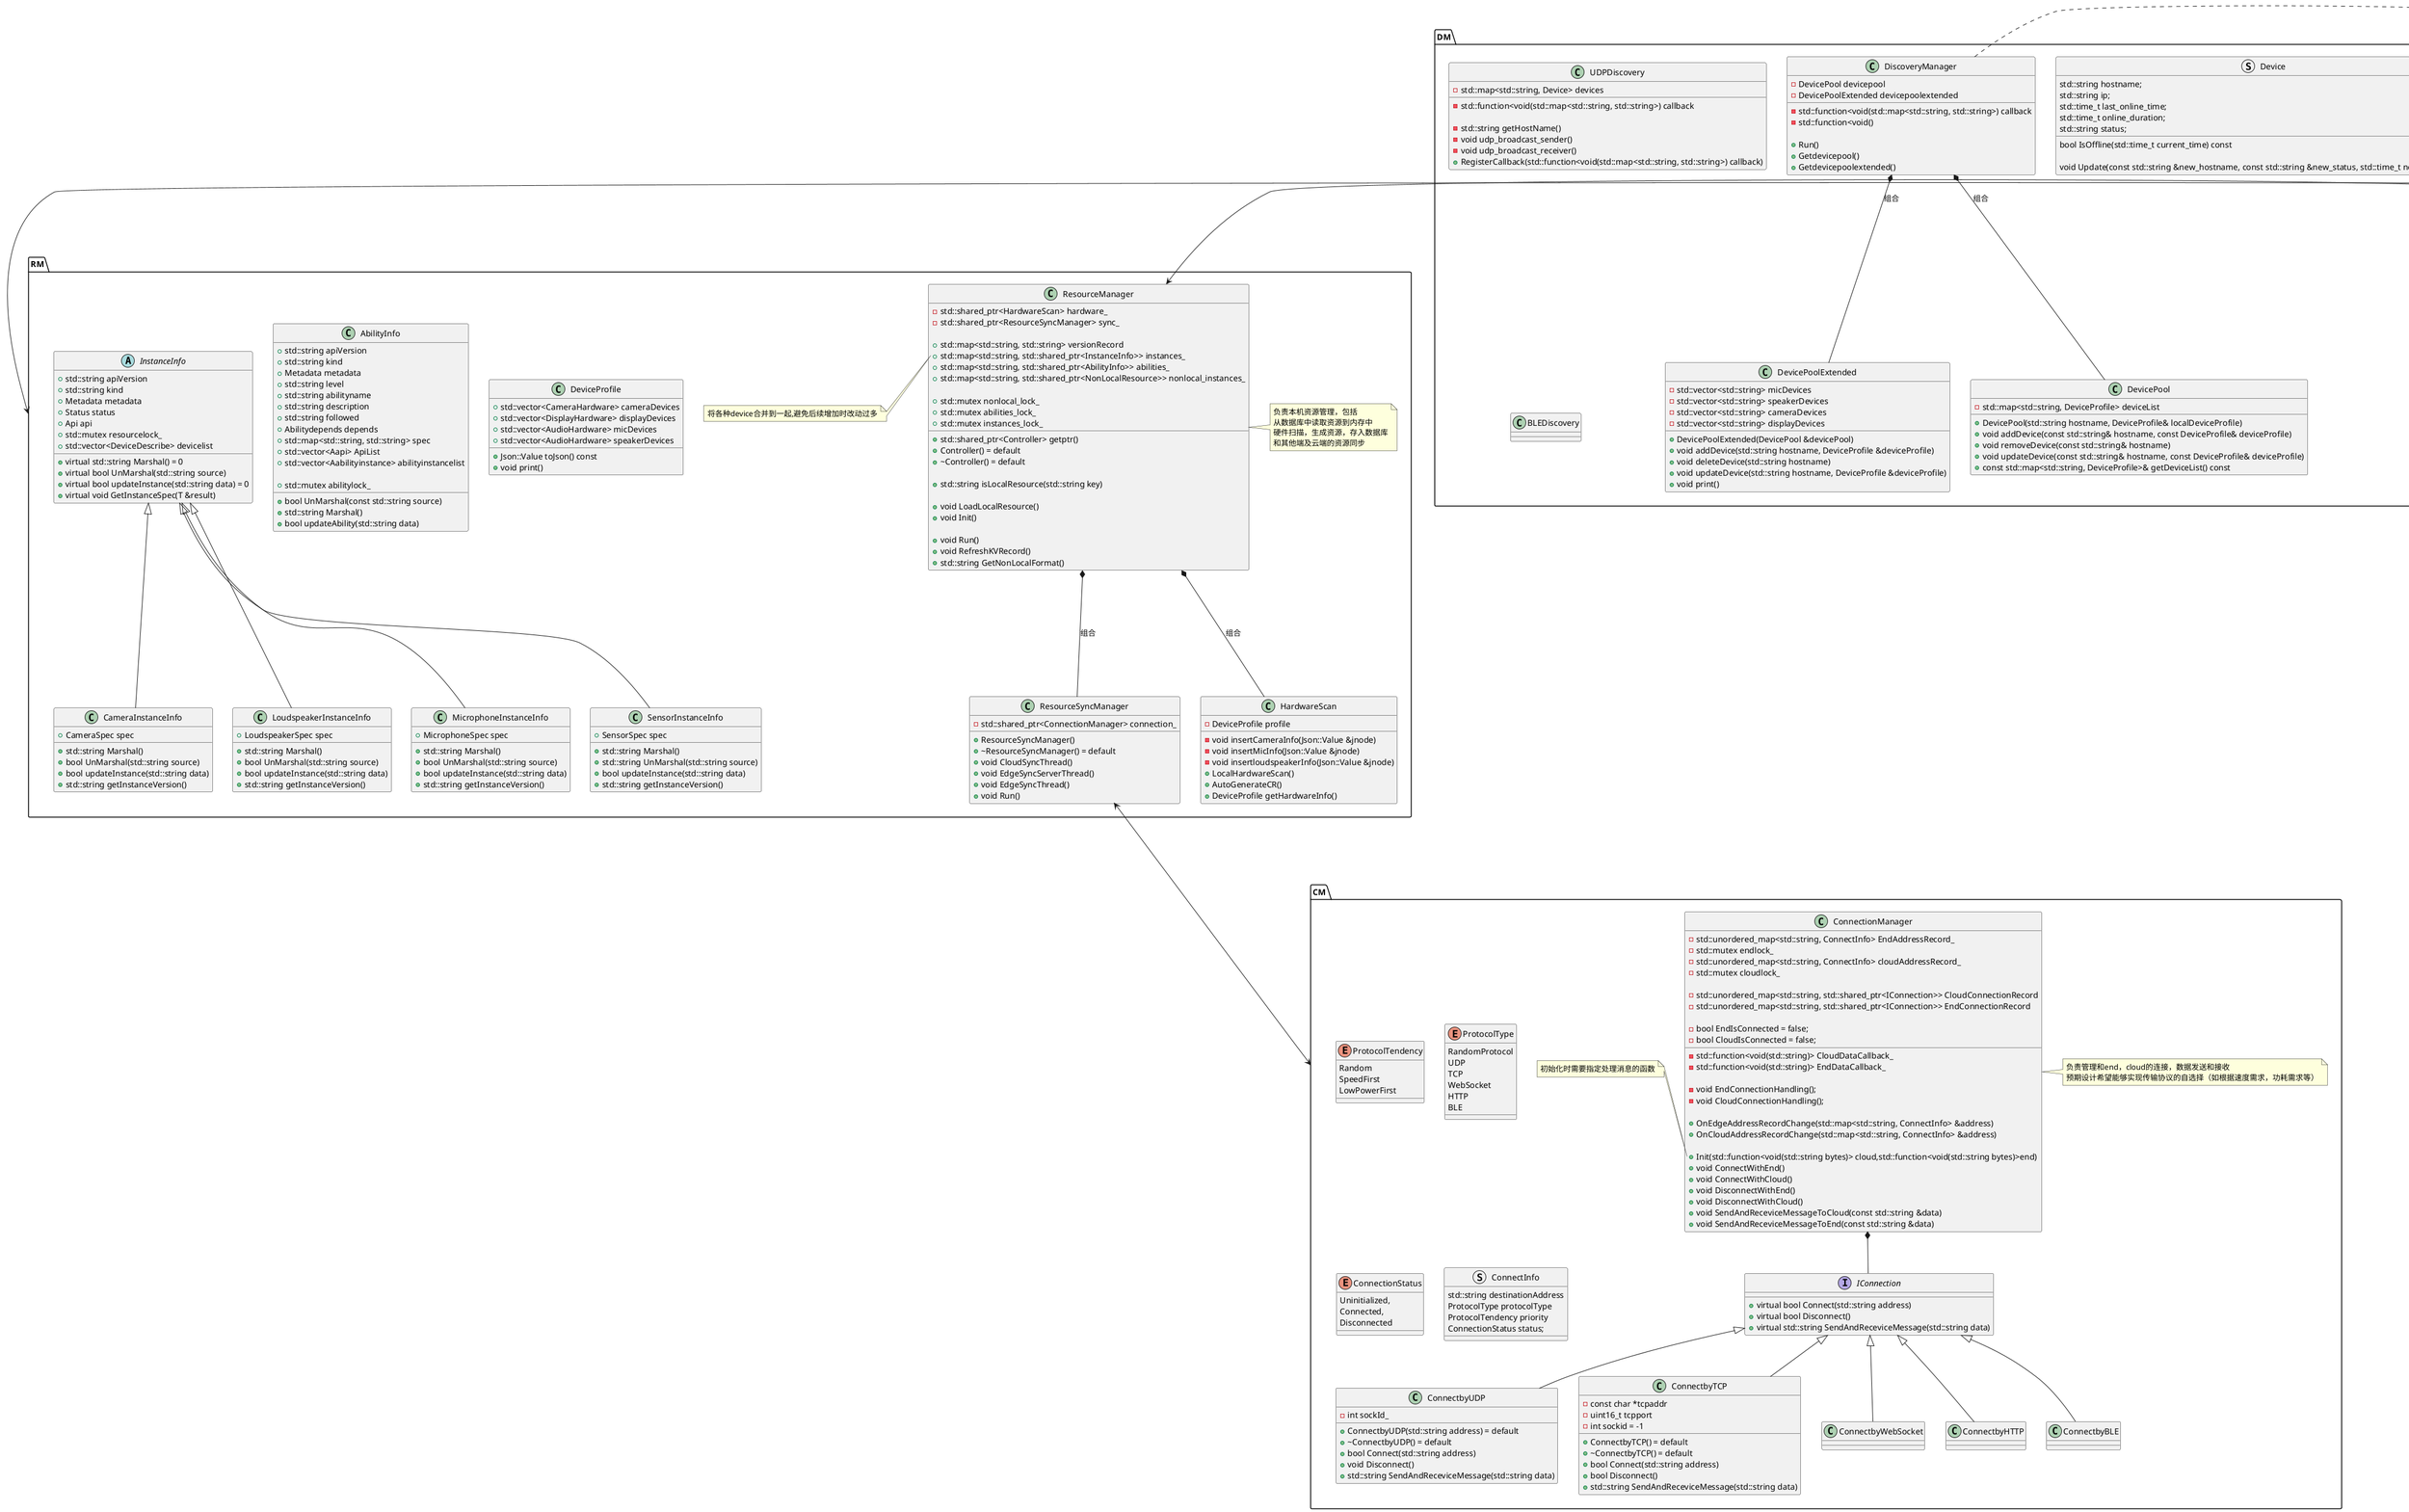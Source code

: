 @startuml 设计

namespace DM {
    class DiscoveryManager {
        -DevicePool devicepool
        -DevicePoolExtended devicepoolextended

        -std::function<void(std::map<std::string, std::string>) callback
        -std::function<void()

        +Run()
        +Getdevicepool()
        +Getdevicepoolextended()
    }
    class UDPDiscovery {
        -std::map<std::string, Device> devices
        -std::function<void(std::map<std::string, std::string>) callback

        -std::string getHostName()
        -void udp_broadcast_sender()
        -void udp_broadcast_receiver()
        +RegisterCallback(std::function<void(std::map<std::string, std::string>) callback)


    }
    struct Device
    {
        std::string hostname;
        std::string ip;
        std::time_t last_online_time;
        std::time_t online_duration;
        std::string status;

        bool IsOffline(std::time_t current_time) const

        void Update(const std::string &new_hostname, const std::string &new_status, std::time_t new_timestamp)
    }
    class BLEDiscovery {

    }


    class DevicePool {
        -std::map<std::string, DeviceProfile> deviceList

        +DevicePool(std::string hostname, DeviceProfile& localDeviceProfile)
        +void addDevice(const std::string& hostname, const DeviceProfile& deviceProfile)
        +void removeDevice(const std::string& hostname)
        +void updateDevice(const std::string& hostname, const DeviceProfile& deviceProfile)
        +const std::map<std::string, DeviceProfile>& getDeviceList() const
    }

    class DevicePoolExtended {
        -std::vector<std::string> micDevices
        -std::vector<std::string> speakerDevices
        -std::vector<std::string> cameraDevices
        -std::vector<std::string> displayDevices

        +DevicePoolExtended(DevicePool &devicePool)
        +void addDevice(std::string hostname, DeviceProfile &deviceProfile)
        +void deleteDevice(std::string hostname)
        +void updateDevice(std::string hostname, DeviceProfile &deviceProfile)
        +void print()
    }

    DiscoveryManager *-- DevicePool : 组合
    DiscoveryManager *-- DevicePoolExtended : 组合

    note right of DiscoveryManager
    负责设备发现
    end note
}




namespace RM {
    class ResourceManager {
        -std::shared_ptr<HardwareScan> hardware_
        -std::shared_ptr<ResourceSyncManager> sync_

        +std::map<std::string, std::string> versionRecord
        +std::map<std::string, std::shared_ptr<InstanceInfo>> instances_
        +std::map<std::string, std::shared_ptr<AbilityInfo>> abilities_
        +std::map<std::string, std::shared_ptr<NonLocalResource>> nonlocal_instances_

        +std::mutex nonlocal_lock_
        +std::mutex abilities_lock_
        +std::mutex instances_lock_


        +std::shared_ptr<Controller> getptr()
        +Controller() = default
        +~Controller() = default

        +std::string isLocalResource(std::string key)

        +void LoadLocalResource()
        +void Init()

        +void Run()
        +void RefreshKVRecord()
        +std::string GetNonLocalFormat()
    }
    note left of ResourceManager::instances_
    将各种device合并到一起,避免后续增加时改动过多
    end note

    note left of ResourceManager::OnEdgeAddressRecord
    局域网内设备扫描后清单的回调,DiscoveryManager调用
    end note

    note right of ResourceManager
    负责本机资源管理，包括
    从数据库中读取资源到内存中
    硬件扫描，生成资源，存入数据库
    和其他端及云端的资源同步
    end note

    class HardwareScan {
        -DeviceProfile profile
        -void insertCameraInfo(Json::Value &jnode)
        -void insertMicInfo(Json::Value &jnode)
        -void insertloudspeakerInfo(Json::Value &jnode)


        +LocalHardwareScan()
        +AutoGenerateCR()
        +DeviceProfile getHardwareInfo()
    }

    class ResourceSyncManager
    {
        -std::shared_ptr<ConnectionManager> connection_

        +ResourceSyncManager()
        +~ResourceSyncManager() = default


        +void CloudSyncThread()
        +void EdgeSyncServerThread()
        +void EdgeSyncThread()
        +void Run()
    }

    class DeviceProfile {
        +std::vector<CameraHardware> cameraDevices
        +std::vector<DisplayHardware> displayDevices
        +std::vector<AudioHardware> micDevices
        +std::vector<AudioHardware> speakerDevices
        +Json::Value toJson() const
        +void print()
    }
    ResourceManager *-- ResourceSyncManager : 组合
    ResourceManager *-- HardwareScan : 组合

    class CameraInstanceInfo
    {
        +CameraSpec spec
        +std::string Marshal()
        +bool UnMarshal(std::string source)
        +bool updateInstance(std::string data)
        +std::string getInstanceVersion()
    }
    class LoudspeakerInstanceInfo
    {
        +LoudspeakerSpec spec
        +std::string Marshal()
        +bool UnMarshal(std::string source)
        +bool updateInstance(std::string data)
        +std::string getInstanceVersion()
    }
    class MicrophoneInstanceInfo {
        +MicrophoneSpec spec
        +std::string Marshal()
        +bool UnMarshal(std::string source)
        +bool updateInstance(std::string data)
        +std::string getInstanceVersion()
    }
    class SensorInstanceInfo
    {
        +SensorSpec spec
        +std::string Marshal()
        +std::string UnMarshal(std::string source)
        +bool updateInstance(std::string data)
        +std::string getInstanceVersion()
    }
    class AbilityInfo {
        +std::string apiVersion
        +std::string kind
        +Metadata metadata
        +std::string level
        +std::string abilityname
        +std::string description
        +std::string followed
        +Abilitydepends depends
        +std::map<std::string, std::string> spec
        +std::vector<Aapi> ApiList
        +std::vector<Aabilityinstance> abilityinstancelist

        +std::mutex abilitylock_

        +bool UnMarshal(const std::string source)
        +std::string Marshal()
        +bool updateAbility(std::string data)
    }
    abstract class InstanceInfo
    {
        +std::string apiVersion
        +std::string kind
        +Metadata metadata
        +Status status
        +Api api
        +std::mutex resourcelock_
        +std::vector<DeviceDescribe> devicelist
        +virtual std::string Marshal() = 0
        +virtual bool UnMarshal(std::string source)
        +virtual bool updateInstance(std::string data) = 0
        +virtual void GetInstanceSpec(T &result)
    }
    class CameraInstanceInfo extends InstanceInfo
    class LoudspeakerInstanceInfo extends InstanceInfo
    class SensorInstanceInfo extends InstanceInfo
    class MicrophoneInstanceInfo extends InstanceInfo


}



namespace DB {
    class DBManager {
        -static std::vector<CrdDBStruct> crdstructs
        -static std::vector<InstanceDBStruct> instancestructs
        -static std::vector<AbilityDBStruct> abilitystructs
        -sqlite3 *db
        -static int crd_callback(void *unused, int columenCount, char **columnValue, char **columnName)
        -static int instance_callback(void *unused, int columenCount, char **columnValue, char **columnName)
        -static int ability_callback(void *unused, int columenCount, char **columnValue, char **columnName)
        -static int cloud_address_callback(void *unused, int columenCount, char **columnValue, char **columnName)
        -dbManager()

        +static dbManager &getInstance()
        +~dbManager() = default
        +dbManager(const dbManager &) = delete
        +dbManager &operator=(const dbManager) = delete
        +bool DBAddCRDFromFile(const std::string &filepath)
        +bool DBAddAbilityFromFile(const std::string &filepath)
        +bool DBAddDeviceFromFile(const std::string &filepath)
        +bool DBGetAllDeviceInstances(std::string resourcetype, std::map<std::string, std::string> &result)
        +bool DBGetAllAbilityInstances(std::string resourcetype, std::map<std::string, std::string> &result)
        +bool DBStoreDeviceInstance(std::string &data)
        +bool DBUpdateDeviceInstance(std::string &data)
        +bool DBDelteDeviceInstance(std::string &key)
        +bool DBStoreAbilityInstance(std::string &data)
        +bool DBUpdateAbilityInstance(std::string &data)
        +bool DBDeleteAbilityInstance(std::string &key)
        +bool DBStoreCloudAddress()
        +bool DBGetCloudAddress()
        +bool DBCleanDeviceInstances()
        +bool DBCleanAbility()
        +bool DBCleanCRD()
    }
    note left of DBManager::DBGetAllDeviceInstances
    考虑到未来可能会增加新的设备类型，去除类中的具有实际类型的函数
    修改为string。由对应调用者自行解析
    end note
    note right of DBManager
    负责数据库管理
    对外提供操作数据库的接口
    采用单例模式
    end note

    struct CrdDBStruct {
        // the name in metadata
        std::string key
        // the whole file
        std::string value
        // the group in the spec
        std::string group
        // the kind in the names field of the spec
        std::string kind
        // the schama part
        std::string schema
    }
    struct InstanceDBStruct
    {
        // the name in the metadata
        std::string name
        // the namespace in the metadata
        std::string namespace_name
        // the whole file
        std::string value
        // the group in the apiVersion
        std::string group
        // the kind in the file
        std::string kind
        // the version in the apiVersion
        std::string version
    }
    struct AbilityDBStruct
    {
        // the abilityname
        std::string name
        // the namespace in the metadata
        std::string namespace_name
        // the whole file
        std::string value
        // the group in the apiVersion
        std::string group
        // the kind in the file
        std::string kind
        // the version in the apiVersion
        std::string version
    }
}

namespace HS {
    class HttpServer {
        -std::string address

        +run_http_server()
    }
}

namespace LC {

    class LifeCycleDeal {
        -std::unordered_map<int, std::thread> threads
        -std::unordered_map<int, std::unique_ptr<AbilityClient>> clients
        -std::unordered_map<int, HeartbeatInfo> heartbeat_map
        -std::mutex heartbeat_map_mutex

        -void controlProcess(AbilityClient &client, const int &port, HeartbeatInfo &hbinfo, std::optional<CommandInfo> &cmdinfo)
        +void handleHeartbeat(std::optional<CommandInfo> cmd_info)
        +void AddHeartbeatInfo(HeartbeatInfo info)
        
        +void check_timeout()
        +void check_process()

    }
    note left of LifeCycleDeal::threads
    单独的线程
    调用clients中对应的去完成传入参数的要求
    end note
    note left of LifeCycleDeal::clients
    和ability通信的RPC客户端
    end note
    note left of LifeCycleDeal::heartbeat_map
    接收到的心跳包,作为判断client是否存活的依据
    end note
    note right of LifeCycleDeal
    负责管理能力生命周期
    end note

    class AbilityClient {
        -std::unique_ptr<abilityUnit::Ability::Stub> stub_
        +void Start(const abilityUnit::StartInfo &start_info)
        +void Connect(const abilityUnit::ConnectInfo &connect_info)
        +void Disconnect(const abilityUnit::DisconnectInfo &disconnect_info)
        +void Terminate(const abilityUnit::TerminateInfo &terminate_info)

    }
    class CommandInfo {
        +int port
        +std::string abilityName
        +std::string cmd
        +int connectPort
        +std::string connectIP
        +CommandInfo(int port, std::string abilityName, std::string cmd, int connectPort, std::string connectIP)
        +Json::Value toJson()
        +void print()
    }
    LifeCycleDeal *-- AbilityClient : 组合
    LifeCycleDeal o-- CommandInfo : 聚合

    struct HeartbeatInfo {
        std::string abilityName
        int abilityPort
        std::string status
        std::chrono::steady_clock::time_point last_update

        Json::Value toJson(int port) const
    }

    
}

namespace ARM {
    struct TreeNode {
        AbilityInfoExtract ability
        std::vector<TreeNode> children
        int level
    }
    class AbilityRelationManager {
        -std::unordered_map<std::string, TreeNode> map

        +void GenerateDependTree(AbilityInfoExtractList& list, DevicePoolExtended& devicePool)
        +std::string serializeDependTree()
        -void GenerateNodes(TreeNode& node, DevicePoolExtended& devicePool, DependTreeArray& treeArray)
    }

    note right of AbilityRelationManager
    负责构建能力的关系树
    end note
}

namespace CM {
    enum ProtocolTendency {
        Random
        SpeedFirst
        LowPowerFirst
    }
    enum ProtocolType {
        RandomProtocol
        UDP
        TCP
        WebSocket
        HTTP
        BLE
    }
    enum ConnectionStatus
    {
        Uninitialized,
        Connected,
        Disconnected
    }
    struct ConnectInfo {
        std::string destinationAddress
        ProtocolType protocolType
        ProtocolTendency priority
        ConnectionStatus status;
    }
    class ConnectionManager {
        -std::unordered_map<std::string, ConnectInfo> EndAddressRecord_
        -std::mutex endlock_
        -std::unordered_map<std::string, ConnectInfo> cloudAddressRecord_
        -std::mutex cloudlock_

        -std::unordered_map<std::string, std::shared_ptr<IConnection>> CloudConnectionRecord
        -std::unordered_map<std::string, std::shared_ptr<IConnection>> EndConnectionRecord

        -bool EndIsConnected = false;
        -bool CloudIsConnected = false;

        -std::function<void(std::string)> CloudDataCallback_
        -std::function<void(std::string)> EndDataCallback_

        -void EndConnectionHandling();
        -void CloudConnectionHandling();

        +OnEdgeAddressRecordChange(std::map<std::string, ConnectInfo> &address)
        +OnCloudAddressRecordChange(std::map<std::string, ConnectInfo> &address)

        +Init(std::function<void(std::string bytes)> cloud,std::function<void(std::string bytes)>end)
        +void ConnectWithEnd()
        +void ConnectWithCloud()
        +void DisconnectWithEnd()
        +void DisconnectWithCloud()
        +void SendAndReceviceMessageToCloud(const std::string &data)
        +void SendAndReceviceMessageToEnd(const std::string &data)
    }
    interface IConnection{
        +virtual bool Connect(std::string address)
        +virtual bool Disconnect()
        +virtual std::string SendAndReceviceMessage(std::string data)
    }

    class ConnectbyUDP {
        -int sockId_

        +ConnectbyUDP(std::string address) = default
        +~ConnectbyUDP() = default
        +bool Connect(std::string address)
        +void Disconnect()
        +std::string SendAndReceviceMessage(std::string data)
    }

    class ConnectbyTCP {
        -const char *tcpaddr
        -uint16_t tcpport
        -int sockid = -1

        +ConnectbyTCP() = default
        +~ConnectbyTCP() = default
        +bool Connect(std::string address)
        +bool Disconnect()
        +std::string SendAndReceviceMessage(std::string data)
    }

    class ConnectbyWebSocket {

    }

    class ConnectbyHTTP {

    }

    class ConnectbyBLE {

    }

    note left of ConnectionManager::Init
    初始化时需要指定处理消息的函数
    end note
    note right of ConnectionManager
    负责管理和end，cloud的连接，数据发送和接收
    预期设计希望能够实现传输协议的自选择（如根据速度需求，功耗需求等）
    end note

    IConnection <|-- ConnectbyBLE
    IConnection <|-- ConnectbyHTTP
    IConnection <|-- ConnectbyUDP
    IConnection <|-- ConnectbyTCP
    IConnection <|-- ConnectbyWebSocket
    ConnectionManager *-- IConnection
}

DB <-right-> RM.ResourceManager
CM <-up-> RM.ResourceSyncManager
DM <--> HS.HttpServer
LC <-up-> HS.HttpServer
RM <-left-> HS.HttpServer
ARM <--> HS.HttpServer


@enduml